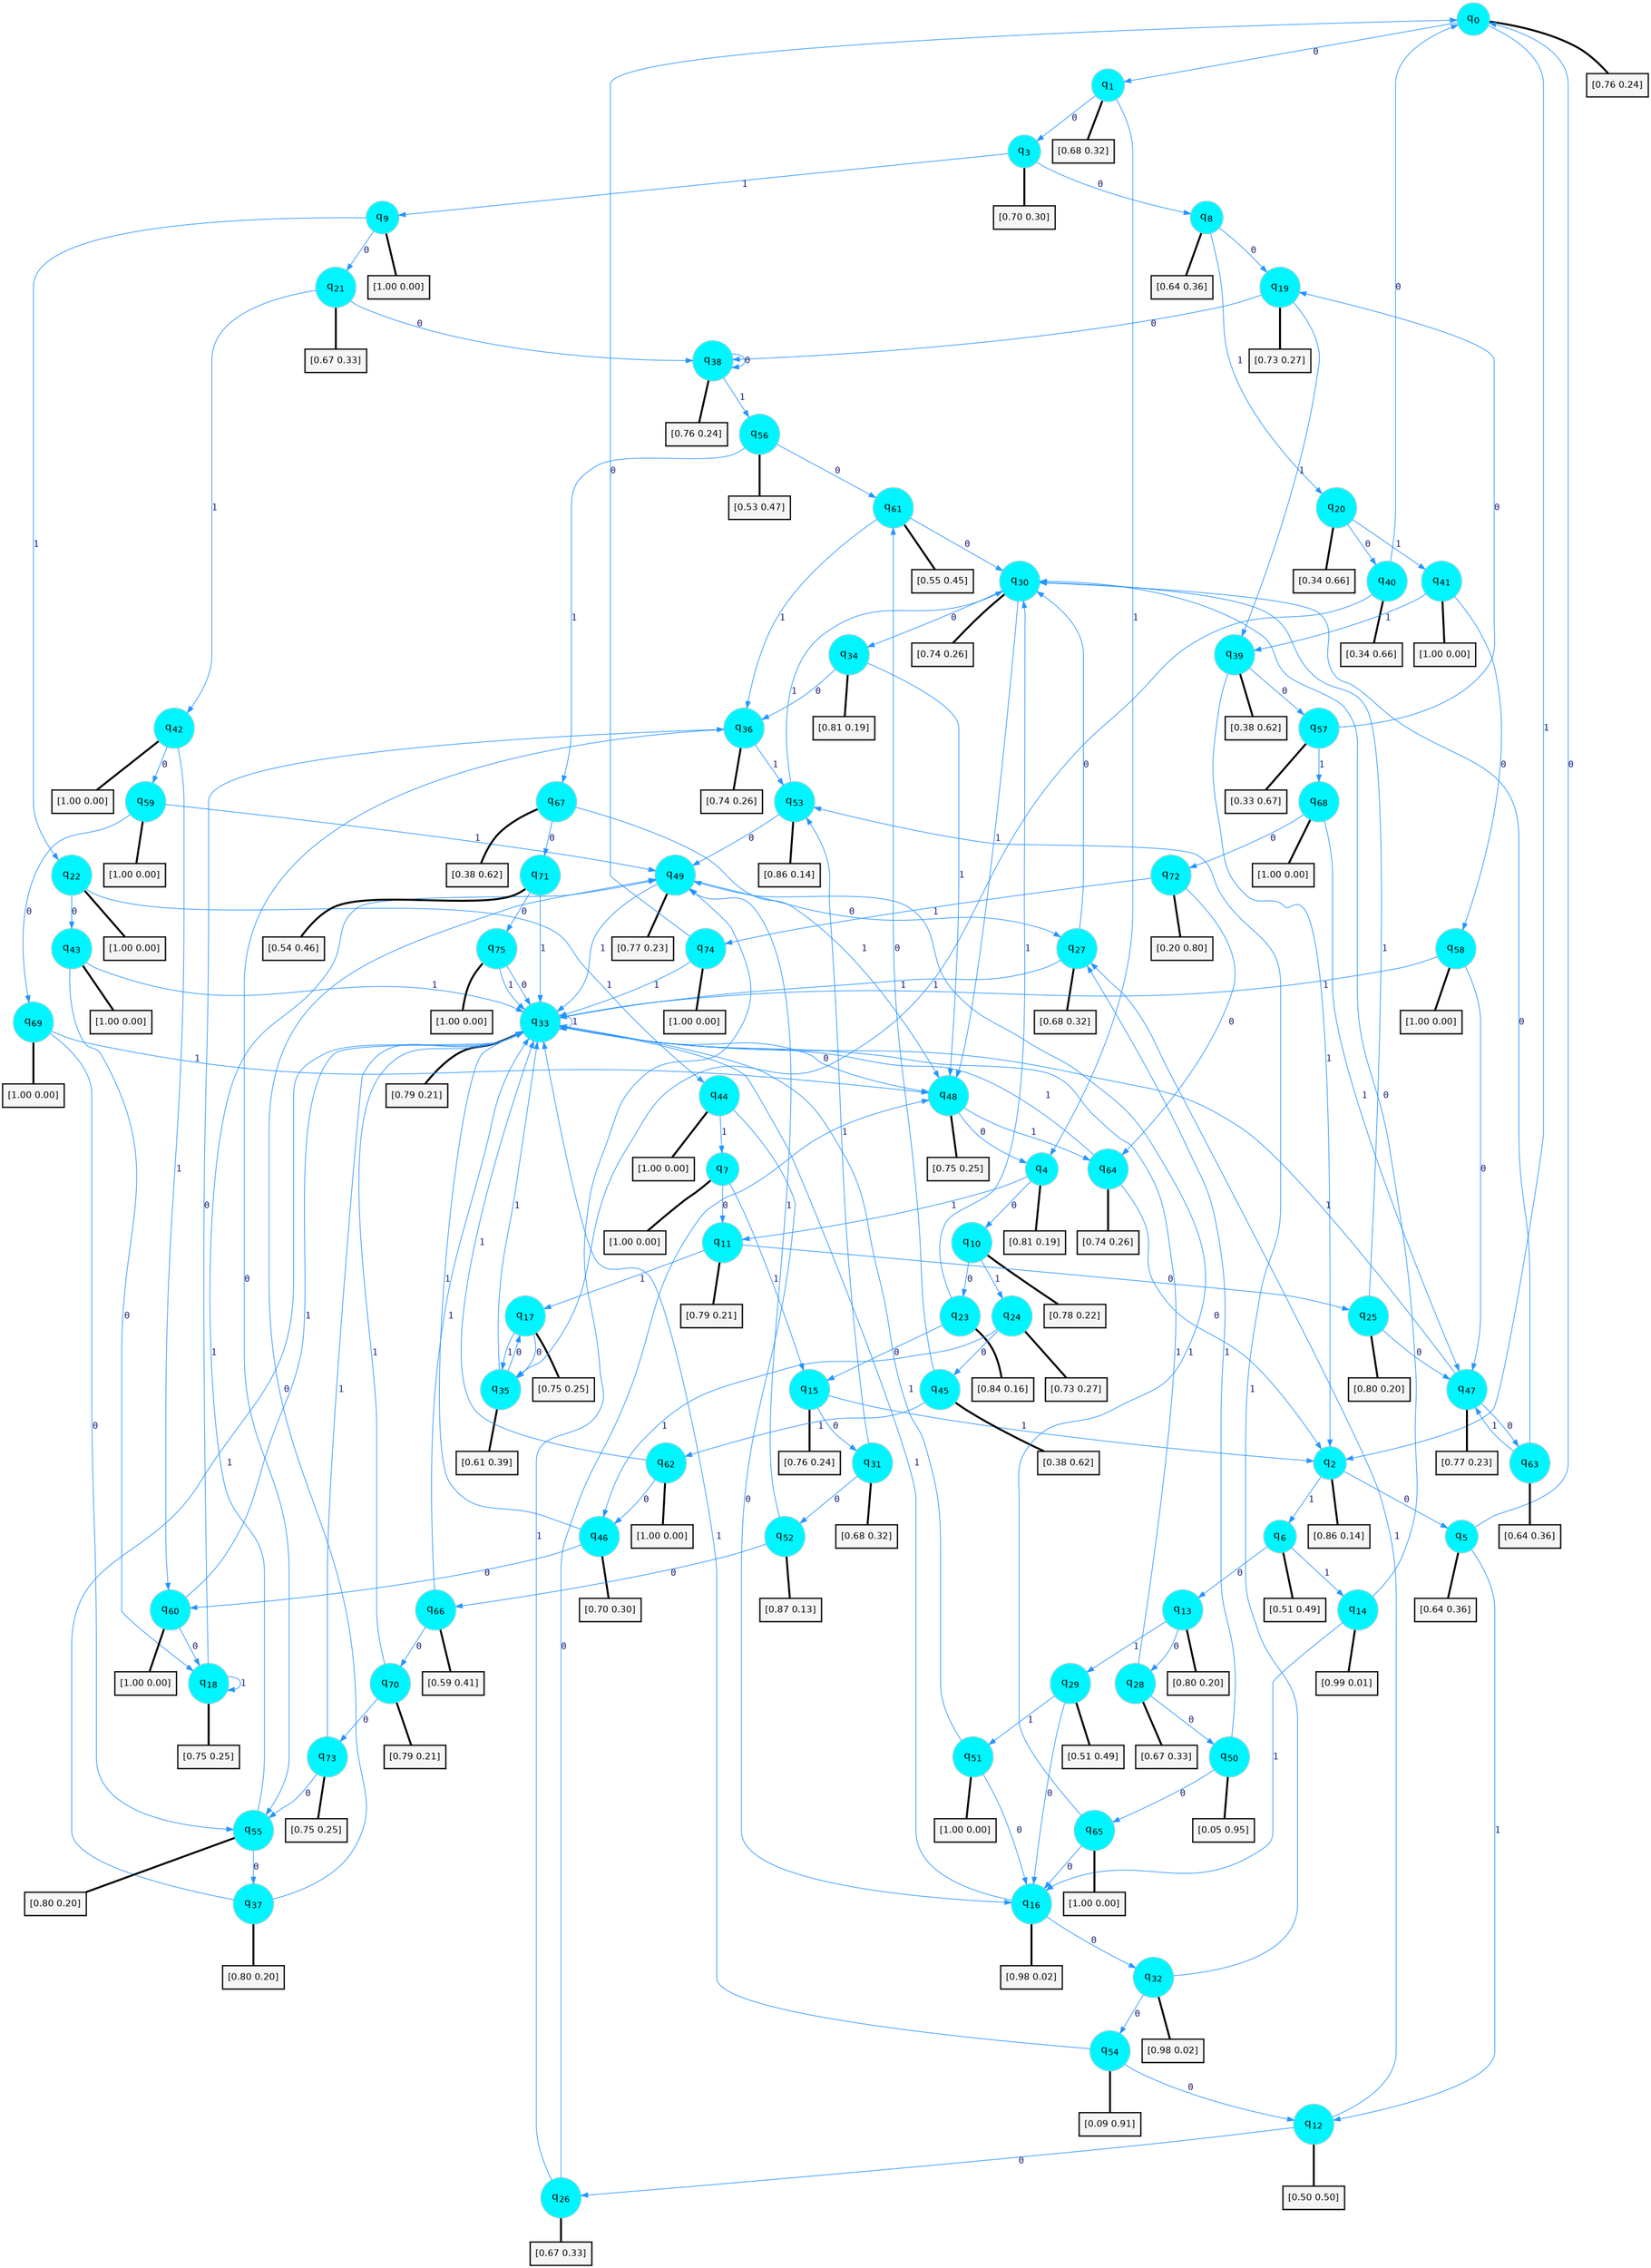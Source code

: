 digraph G {
graph [
bgcolor=transparent, dpi=300, rankdir=TD, size="40,25"];
node [
color=gray, fillcolor=turquoise1, fontcolor=black, fontname=Helvetica, fontsize=16, fontweight=bold, shape=circle, style=filled];
edge [
arrowsize=1, color=dodgerblue1, fontcolor=midnightblue, fontname=courier, fontweight=bold, penwidth=1, style=solid, weight=20];
0[label=<q<SUB>0</SUB>>];
1[label=<q<SUB>1</SUB>>];
2[label=<q<SUB>2</SUB>>];
3[label=<q<SUB>3</SUB>>];
4[label=<q<SUB>4</SUB>>];
5[label=<q<SUB>5</SUB>>];
6[label=<q<SUB>6</SUB>>];
7[label=<q<SUB>7</SUB>>];
8[label=<q<SUB>8</SUB>>];
9[label=<q<SUB>9</SUB>>];
10[label=<q<SUB>10</SUB>>];
11[label=<q<SUB>11</SUB>>];
12[label=<q<SUB>12</SUB>>];
13[label=<q<SUB>13</SUB>>];
14[label=<q<SUB>14</SUB>>];
15[label=<q<SUB>15</SUB>>];
16[label=<q<SUB>16</SUB>>];
17[label=<q<SUB>17</SUB>>];
18[label=<q<SUB>18</SUB>>];
19[label=<q<SUB>19</SUB>>];
20[label=<q<SUB>20</SUB>>];
21[label=<q<SUB>21</SUB>>];
22[label=<q<SUB>22</SUB>>];
23[label=<q<SUB>23</SUB>>];
24[label=<q<SUB>24</SUB>>];
25[label=<q<SUB>25</SUB>>];
26[label=<q<SUB>26</SUB>>];
27[label=<q<SUB>27</SUB>>];
28[label=<q<SUB>28</SUB>>];
29[label=<q<SUB>29</SUB>>];
30[label=<q<SUB>30</SUB>>];
31[label=<q<SUB>31</SUB>>];
32[label=<q<SUB>32</SUB>>];
33[label=<q<SUB>33</SUB>>];
34[label=<q<SUB>34</SUB>>];
35[label=<q<SUB>35</SUB>>];
36[label=<q<SUB>36</SUB>>];
37[label=<q<SUB>37</SUB>>];
38[label=<q<SUB>38</SUB>>];
39[label=<q<SUB>39</SUB>>];
40[label=<q<SUB>40</SUB>>];
41[label=<q<SUB>41</SUB>>];
42[label=<q<SUB>42</SUB>>];
43[label=<q<SUB>43</SUB>>];
44[label=<q<SUB>44</SUB>>];
45[label=<q<SUB>45</SUB>>];
46[label=<q<SUB>46</SUB>>];
47[label=<q<SUB>47</SUB>>];
48[label=<q<SUB>48</SUB>>];
49[label=<q<SUB>49</SUB>>];
50[label=<q<SUB>50</SUB>>];
51[label=<q<SUB>51</SUB>>];
52[label=<q<SUB>52</SUB>>];
53[label=<q<SUB>53</SUB>>];
54[label=<q<SUB>54</SUB>>];
55[label=<q<SUB>55</SUB>>];
56[label=<q<SUB>56</SUB>>];
57[label=<q<SUB>57</SUB>>];
58[label=<q<SUB>58</SUB>>];
59[label=<q<SUB>59</SUB>>];
60[label=<q<SUB>60</SUB>>];
61[label=<q<SUB>61</SUB>>];
62[label=<q<SUB>62</SUB>>];
63[label=<q<SUB>63</SUB>>];
64[label=<q<SUB>64</SUB>>];
65[label=<q<SUB>65</SUB>>];
66[label=<q<SUB>66</SUB>>];
67[label=<q<SUB>67</SUB>>];
68[label=<q<SUB>68</SUB>>];
69[label=<q<SUB>69</SUB>>];
70[label=<q<SUB>70</SUB>>];
71[label=<q<SUB>71</SUB>>];
72[label=<q<SUB>72</SUB>>];
73[label=<q<SUB>73</SUB>>];
74[label=<q<SUB>74</SUB>>];
75[label=<q<SUB>75</SUB>>];
76[label="[0.76 0.24]", shape=box,fontcolor=black, fontname=Helvetica, fontsize=14, penwidth=2, fillcolor=whitesmoke,color=black];
77[label="[0.68 0.32]", shape=box,fontcolor=black, fontname=Helvetica, fontsize=14, penwidth=2, fillcolor=whitesmoke,color=black];
78[label="[0.86 0.14]", shape=box,fontcolor=black, fontname=Helvetica, fontsize=14, penwidth=2, fillcolor=whitesmoke,color=black];
79[label="[0.70 0.30]", shape=box,fontcolor=black, fontname=Helvetica, fontsize=14, penwidth=2, fillcolor=whitesmoke,color=black];
80[label="[0.81 0.19]", shape=box,fontcolor=black, fontname=Helvetica, fontsize=14, penwidth=2, fillcolor=whitesmoke,color=black];
81[label="[0.64 0.36]", shape=box,fontcolor=black, fontname=Helvetica, fontsize=14, penwidth=2, fillcolor=whitesmoke,color=black];
82[label="[0.51 0.49]", shape=box,fontcolor=black, fontname=Helvetica, fontsize=14, penwidth=2, fillcolor=whitesmoke,color=black];
83[label="[1.00 0.00]", shape=box,fontcolor=black, fontname=Helvetica, fontsize=14, penwidth=2, fillcolor=whitesmoke,color=black];
84[label="[0.64 0.36]", shape=box,fontcolor=black, fontname=Helvetica, fontsize=14, penwidth=2, fillcolor=whitesmoke,color=black];
85[label="[1.00 0.00]", shape=box,fontcolor=black, fontname=Helvetica, fontsize=14, penwidth=2, fillcolor=whitesmoke,color=black];
86[label="[0.78 0.22]", shape=box,fontcolor=black, fontname=Helvetica, fontsize=14, penwidth=2, fillcolor=whitesmoke,color=black];
87[label="[0.79 0.21]", shape=box,fontcolor=black, fontname=Helvetica, fontsize=14, penwidth=2, fillcolor=whitesmoke,color=black];
88[label="[0.50 0.50]", shape=box,fontcolor=black, fontname=Helvetica, fontsize=14, penwidth=2, fillcolor=whitesmoke,color=black];
89[label="[0.80 0.20]", shape=box,fontcolor=black, fontname=Helvetica, fontsize=14, penwidth=2, fillcolor=whitesmoke,color=black];
90[label="[0.99 0.01]", shape=box,fontcolor=black, fontname=Helvetica, fontsize=14, penwidth=2, fillcolor=whitesmoke,color=black];
91[label="[0.76 0.24]", shape=box,fontcolor=black, fontname=Helvetica, fontsize=14, penwidth=2, fillcolor=whitesmoke,color=black];
92[label="[0.98 0.02]", shape=box,fontcolor=black, fontname=Helvetica, fontsize=14, penwidth=2, fillcolor=whitesmoke,color=black];
93[label="[0.75 0.25]", shape=box,fontcolor=black, fontname=Helvetica, fontsize=14, penwidth=2, fillcolor=whitesmoke,color=black];
94[label="[0.75 0.25]", shape=box,fontcolor=black, fontname=Helvetica, fontsize=14, penwidth=2, fillcolor=whitesmoke,color=black];
95[label="[0.73 0.27]", shape=box,fontcolor=black, fontname=Helvetica, fontsize=14, penwidth=2, fillcolor=whitesmoke,color=black];
96[label="[0.34 0.66]", shape=box,fontcolor=black, fontname=Helvetica, fontsize=14, penwidth=2, fillcolor=whitesmoke,color=black];
97[label="[0.67 0.33]", shape=box,fontcolor=black, fontname=Helvetica, fontsize=14, penwidth=2, fillcolor=whitesmoke,color=black];
98[label="[1.00 0.00]", shape=box,fontcolor=black, fontname=Helvetica, fontsize=14, penwidth=2, fillcolor=whitesmoke,color=black];
99[label="[0.84 0.16]", shape=box,fontcolor=black, fontname=Helvetica, fontsize=14, penwidth=2, fillcolor=whitesmoke,color=black];
100[label="[0.73 0.27]", shape=box,fontcolor=black, fontname=Helvetica, fontsize=14, penwidth=2, fillcolor=whitesmoke,color=black];
101[label="[0.80 0.20]", shape=box,fontcolor=black, fontname=Helvetica, fontsize=14, penwidth=2, fillcolor=whitesmoke,color=black];
102[label="[0.67 0.33]", shape=box,fontcolor=black, fontname=Helvetica, fontsize=14, penwidth=2, fillcolor=whitesmoke,color=black];
103[label="[0.68 0.32]", shape=box,fontcolor=black, fontname=Helvetica, fontsize=14, penwidth=2, fillcolor=whitesmoke,color=black];
104[label="[0.67 0.33]", shape=box,fontcolor=black, fontname=Helvetica, fontsize=14, penwidth=2, fillcolor=whitesmoke,color=black];
105[label="[0.51 0.49]", shape=box,fontcolor=black, fontname=Helvetica, fontsize=14, penwidth=2, fillcolor=whitesmoke,color=black];
106[label="[0.74 0.26]", shape=box,fontcolor=black, fontname=Helvetica, fontsize=14, penwidth=2, fillcolor=whitesmoke,color=black];
107[label="[0.68 0.32]", shape=box,fontcolor=black, fontname=Helvetica, fontsize=14, penwidth=2, fillcolor=whitesmoke,color=black];
108[label="[0.98 0.02]", shape=box,fontcolor=black, fontname=Helvetica, fontsize=14, penwidth=2, fillcolor=whitesmoke,color=black];
109[label="[0.79 0.21]", shape=box,fontcolor=black, fontname=Helvetica, fontsize=14, penwidth=2, fillcolor=whitesmoke,color=black];
110[label="[0.81 0.19]", shape=box,fontcolor=black, fontname=Helvetica, fontsize=14, penwidth=2, fillcolor=whitesmoke,color=black];
111[label="[0.61 0.39]", shape=box,fontcolor=black, fontname=Helvetica, fontsize=14, penwidth=2, fillcolor=whitesmoke,color=black];
112[label="[0.74 0.26]", shape=box,fontcolor=black, fontname=Helvetica, fontsize=14, penwidth=2, fillcolor=whitesmoke,color=black];
113[label="[0.80 0.20]", shape=box,fontcolor=black, fontname=Helvetica, fontsize=14, penwidth=2, fillcolor=whitesmoke,color=black];
114[label="[0.76 0.24]", shape=box,fontcolor=black, fontname=Helvetica, fontsize=14, penwidth=2, fillcolor=whitesmoke,color=black];
115[label="[0.38 0.62]", shape=box,fontcolor=black, fontname=Helvetica, fontsize=14, penwidth=2, fillcolor=whitesmoke,color=black];
116[label="[0.34 0.66]", shape=box,fontcolor=black, fontname=Helvetica, fontsize=14, penwidth=2, fillcolor=whitesmoke,color=black];
117[label="[1.00 0.00]", shape=box,fontcolor=black, fontname=Helvetica, fontsize=14, penwidth=2, fillcolor=whitesmoke,color=black];
118[label="[1.00 0.00]", shape=box,fontcolor=black, fontname=Helvetica, fontsize=14, penwidth=2, fillcolor=whitesmoke,color=black];
119[label="[1.00 0.00]", shape=box,fontcolor=black, fontname=Helvetica, fontsize=14, penwidth=2, fillcolor=whitesmoke,color=black];
120[label="[1.00 0.00]", shape=box,fontcolor=black, fontname=Helvetica, fontsize=14, penwidth=2, fillcolor=whitesmoke,color=black];
121[label="[0.38 0.62]", shape=box,fontcolor=black, fontname=Helvetica, fontsize=14, penwidth=2, fillcolor=whitesmoke,color=black];
122[label="[0.70 0.30]", shape=box,fontcolor=black, fontname=Helvetica, fontsize=14, penwidth=2, fillcolor=whitesmoke,color=black];
123[label="[0.77 0.23]", shape=box,fontcolor=black, fontname=Helvetica, fontsize=14, penwidth=2, fillcolor=whitesmoke,color=black];
124[label="[0.75 0.25]", shape=box,fontcolor=black, fontname=Helvetica, fontsize=14, penwidth=2, fillcolor=whitesmoke,color=black];
125[label="[0.77 0.23]", shape=box,fontcolor=black, fontname=Helvetica, fontsize=14, penwidth=2, fillcolor=whitesmoke,color=black];
126[label="[0.05 0.95]", shape=box,fontcolor=black, fontname=Helvetica, fontsize=14, penwidth=2, fillcolor=whitesmoke,color=black];
127[label="[1.00 0.00]", shape=box,fontcolor=black, fontname=Helvetica, fontsize=14, penwidth=2, fillcolor=whitesmoke,color=black];
128[label="[0.87 0.13]", shape=box,fontcolor=black, fontname=Helvetica, fontsize=14, penwidth=2, fillcolor=whitesmoke,color=black];
129[label="[0.86 0.14]", shape=box,fontcolor=black, fontname=Helvetica, fontsize=14, penwidth=2, fillcolor=whitesmoke,color=black];
130[label="[0.09 0.91]", shape=box,fontcolor=black, fontname=Helvetica, fontsize=14, penwidth=2, fillcolor=whitesmoke,color=black];
131[label="[0.80 0.20]", shape=box,fontcolor=black, fontname=Helvetica, fontsize=14, penwidth=2, fillcolor=whitesmoke,color=black];
132[label="[0.53 0.47]", shape=box,fontcolor=black, fontname=Helvetica, fontsize=14, penwidth=2, fillcolor=whitesmoke,color=black];
133[label="[0.33 0.67]", shape=box,fontcolor=black, fontname=Helvetica, fontsize=14, penwidth=2, fillcolor=whitesmoke,color=black];
134[label="[1.00 0.00]", shape=box,fontcolor=black, fontname=Helvetica, fontsize=14, penwidth=2, fillcolor=whitesmoke,color=black];
135[label="[1.00 0.00]", shape=box,fontcolor=black, fontname=Helvetica, fontsize=14, penwidth=2, fillcolor=whitesmoke,color=black];
136[label="[1.00 0.00]", shape=box,fontcolor=black, fontname=Helvetica, fontsize=14, penwidth=2, fillcolor=whitesmoke,color=black];
137[label="[0.55 0.45]", shape=box,fontcolor=black, fontname=Helvetica, fontsize=14, penwidth=2, fillcolor=whitesmoke,color=black];
138[label="[1.00 0.00]", shape=box,fontcolor=black, fontname=Helvetica, fontsize=14, penwidth=2, fillcolor=whitesmoke,color=black];
139[label="[0.64 0.36]", shape=box,fontcolor=black, fontname=Helvetica, fontsize=14, penwidth=2, fillcolor=whitesmoke,color=black];
140[label="[0.74 0.26]", shape=box,fontcolor=black, fontname=Helvetica, fontsize=14, penwidth=2, fillcolor=whitesmoke,color=black];
141[label="[1.00 0.00]", shape=box,fontcolor=black, fontname=Helvetica, fontsize=14, penwidth=2, fillcolor=whitesmoke,color=black];
142[label="[0.59 0.41]", shape=box,fontcolor=black, fontname=Helvetica, fontsize=14, penwidth=2, fillcolor=whitesmoke,color=black];
143[label="[0.38 0.62]", shape=box,fontcolor=black, fontname=Helvetica, fontsize=14, penwidth=2, fillcolor=whitesmoke,color=black];
144[label="[1.00 0.00]", shape=box,fontcolor=black, fontname=Helvetica, fontsize=14, penwidth=2, fillcolor=whitesmoke,color=black];
145[label="[1.00 0.00]", shape=box,fontcolor=black, fontname=Helvetica, fontsize=14, penwidth=2, fillcolor=whitesmoke,color=black];
146[label="[0.79 0.21]", shape=box,fontcolor=black, fontname=Helvetica, fontsize=14, penwidth=2, fillcolor=whitesmoke,color=black];
147[label="[0.54 0.46]", shape=box,fontcolor=black, fontname=Helvetica, fontsize=14, penwidth=2, fillcolor=whitesmoke,color=black];
148[label="[0.20 0.80]", shape=box,fontcolor=black, fontname=Helvetica, fontsize=14, penwidth=2, fillcolor=whitesmoke,color=black];
149[label="[0.75 0.25]", shape=box,fontcolor=black, fontname=Helvetica, fontsize=14, penwidth=2, fillcolor=whitesmoke,color=black];
150[label="[1.00 0.00]", shape=box,fontcolor=black, fontname=Helvetica, fontsize=14, penwidth=2, fillcolor=whitesmoke,color=black];
151[label="[1.00 0.00]", shape=box,fontcolor=black, fontname=Helvetica, fontsize=14, penwidth=2, fillcolor=whitesmoke,color=black];
0->1 [label=0];
0->2 [label=1];
0->76 [arrowhead=none, penwidth=3,color=black];
1->3 [label=0];
1->4 [label=1];
1->77 [arrowhead=none, penwidth=3,color=black];
2->5 [label=0];
2->6 [label=1];
2->78 [arrowhead=none, penwidth=3,color=black];
3->8 [label=0];
3->9 [label=1];
3->79 [arrowhead=none, penwidth=3,color=black];
4->10 [label=0];
4->11 [label=1];
4->80 [arrowhead=none, penwidth=3,color=black];
5->0 [label=0];
5->12 [label=1];
5->81 [arrowhead=none, penwidth=3,color=black];
6->13 [label=0];
6->14 [label=1];
6->82 [arrowhead=none, penwidth=3,color=black];
7->11 [label=0];
7->15 [label=1];
7->83 [arrowhead=none, penwidth=3,color=black];
8->19 [label=0];
8->20 [label=1];
8->84 [arrowhead=none, penwidth=3,color=black];
9->21 [label=0];
9->22 [label=1];
9->85 [arrowhead=none, penwidth=3,color=black];
10->23 [label=0];
10->24 [label=1];
10->86 [arrowhead=none, penwidth=3,color=black];
11->25 [label=0];
11->17 [label=1];
11->87 [arrowhead=none, penwidth=3,color=black];
12->26 [label=0];
12->27 [label=1];
12->88 [arrowhead=none, penwidth=3,color=black];
13->28 [label=0];
13->29 [label=1];
13->89 [arrowhead=none, penwidth=3,color=black];
14->30 [label=0];
14->16 [label=1];
14->90 [arrowhead=none, penwidth=3,color=black];
15->31 [label=0];
15->2 [label=1];
15->91 [arrowhead=none, penwidth=3,color=black];
16->32 [label=0];
16->33 [label=1];
16->92 [arrowhead=none, penwidth=3,color=black];
17->35 [label=0];
17->35 [label=1];
17->93 [arrowhead=none, penwidth=3,color=black];
18->36 [label=0];
18->18 [label=1];
18->94 [arrowhead=none, penwidth=3,color=black];
19->38 [label=0];
19->39 [label=1];
19->95 [arrowhead=none, penwidth=3,color=black];
20->40 [label=0];
20->41 [label=1];
20->96 [arrowhead=none, penwidth=3,color=black];
21->38 [label=0];
21->42 [label=1];
21->97 [arrowhead=none, penwidth=3,color=black];
22->43 [label=0];
22->44 [label=1];
22->98 [arrowhead=none, penwidth=3,color=black];
23->15 [label=0];
23->30 [label=1];
23->99 [arrowhead=none, penwidth=3,color=black];
24->45 [label=0];
24->46 [label=1];
24->100 [arrowhead=none, penwidth=3,color=black];
25->47 [label=0];
25->30 [label=1];
25->101 [arrowhead=none, penwidth=3,color=black];
26->48 [label=0];
26->49 [label=1];
26->102 [arrowhead=none, penwidth=3,color=black];
27->30 [label=0];
27->33 [label=1];
27->103 [arrowhead=none, penwidth=3,color=black];
28->50 [label=0];
28->33 [label=1];
28->104 [arrowhead=none, penwidth=3,color=black];
29->16 [label=0];
29->51 [label=1];
29->105 [arrowhead=none, penwidth=3,color=black];
30->34 [label=0];
30->48 [label=1];
30->106 [arrowhead=none, penwidth=3,color=black];
31->52 [label=0];
31->53 [label=1];
31->107 [arrowhead=none, penwidth=3,color=black];
32->54 [label=0];
32->53 [label=1];
32->108 [arrowhead=none, penwidth=3,color=black];
33->48 [label=0];
33->33 [label=1];
33->109 [arrowhead=none, penwidth=3,color=black];
34->36 [label=0];
34->48 [label=1];
34->110 [arrowhead=none, penwidth=3,color=black];
35->17 [label=0];
35->33 [label=1];
35->111 [arrowhead=none, penwidth=3,color=black];
36->55 [label=0];
36->53 [label=1];
36->112 [arrowhead=none, penwidth=3,color=black];
37->49 [label=0];
37->33 [label=1];
37->113 [arrowhead=none, penwidth=3,color=black];
38->38 [label=0];
38->56 [label=1];
38->114 [arrowhead=none, penwidth=3,color=black];
39->57 [label=0];
39->2 [label=1];
39->115 [arrowhead=none, penwidth=3,color=black];
40->0 [label=0];
40->35 [label=1];
40->116 [arrowhead=none, penwidth=3,color=black];
41->58 [label=0];
41->39 [label=1];
41->117 [arrowhead=none, penwidth=3,color=black];
42->59 [label=0];
42->60 [label=1];
42->118 [arrowhead=none, penwidth=3,color=black];
43->18 [label=0];
43->33 [label=1];
43->119 [arrowhead=none, penwidth=3,color=black];
44->16 [label=0];
44->7 [label=1];
44->120 [arrowhead=none, penwidth=3,color=black];
45->61 [label=0];
45->62 [label=1];
45->121 [arrowhead=none, penwidth=3,color=black];
46->60 [label=0];
46->33 [label=1];
46->122 [arrowhead=none, penwidth=3,color=black];
47->63 [label=0];
47->33 [label=1];
47->123 [arrowhead=none, penwidth=3,color=black];
48->4 [label=0];
48->64 [label=1];
48->124 [arrowhead=none, penwidth=3,color=black];
49->27 [label=0];
49->33 [label=1];
49->125 [arrowhead=none, penwidth=3,color=black];
50->65 [label=0];
50->27 [label=1];
50->126 [arrowhead=none, penwidth=3,color=black];
51->16 [label=0];
51->33 [label=1];
51->127 [arrowhead=none, penwidth=3,color=black];
52->66 [label=0];
52->49 [label=1];
52->128 [arrowhead=none, penwidth=3,color=black];
53->49 [label=0];
53->30 [label=1];
53->129 [arrowhead=none, penwidth=3,color=black];
54->12 [label=0];
54->33 [label=1];
54->130 [arrowhead=none, penwidth=3,color=black];
55->37 [label=0];
55->49 [label=1];
55->131 [arrowhead=none, penwidth=3,color=black];
56->61 [label=0];
56->67 [label=1];
56->132 [arrowhead=none, penwidth=3,color=black];
57->19 [label=0];
57->68 [label=1];
57->133 [arrowhead=none, penwidth=3,color=black];
58->47 [label=0];
58->33 [label=1];
58->134 [arrowhead=none, penwidth=3,color=black];
59->69 [label=0];
59->49 [label=1];
59->135 [arrowhead=none, penwidth=3,color=black];
60->18 [label=0];
60->33 [label=1];
60->136 [arrowhead=none, penwidth=3,color=black];
61->30 [label=0];
61->36 [label=1];
61->137 [arrowhead=none, penwidth=3,color=black];
62->46 [label=0];
62->33 [label=1];
62->138 [arrowhead=none, penwidth=3,color=black];
63->30 [label=0];
63->47 [label=1];
63->139 [arrowhead=none, penwidth=3,color=black];
64->2 [label=0];
64->33 [label=1];
64->140 [arrowhead=none, penwidth=3,color=black];
65->16 [label=0];
65->49 [label=1];
65->141 [arrowhead=none, penwidth=3,color=black];
66->70 [label=0];
66->33 [label=1];
66->142 [arrowhead=none, penwidth=3,color=black];
67->71 [label=0];
67->48 [label=1];
67->143 [arrowhead=none, penwidth=3,color=black];
68->72 [label=0];
68->47 [label=1];
68->144 [arrowhead=none, penwidth=3,color=black];
69->55 [label=0];
69->48 [label=1];
69->145 [arrowhead=none, penwidth=3,color=black];
70->73 [label=0];
70->33 [label=1];
70->146 [arrowhead=none, penwidth=3,color=black];
71->75 [label=0];
71->33 [label=1];
71->147 [arrowhead=none, penwidth=3,color=black];
72->64 [label=0];
72->74 [label=1];
72->148 [arrowhead=none, penwidth=3,color=black];
73->55 [label=0];
73->33 [label=1];
73->149 [arrowhead=none, penwidth=3,color=black];
74->0 [label=0];
74->33 [label=1];
74->150 [arrowhead=none, penwidth=3,color=black];
75->33 [label=0];
75->33 [label=1];
75->151 [arrowhead=none, penwidth=3,color=black];
}
